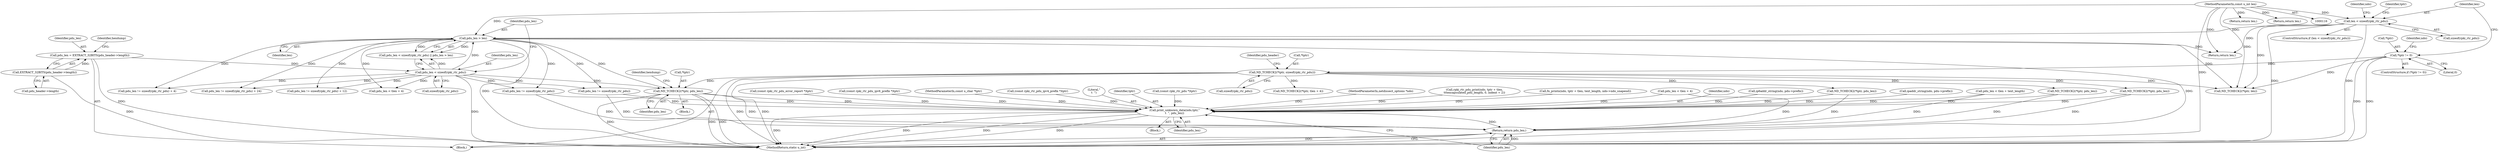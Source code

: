 digraph "0_tcpdump_83c64fce3a5226b080e535f5131a8a318f30e79b@pointer" {
"1000563" [label="(Call,ND_TCHECK2(*tptr, pdu_len))"];
"1000161" [label="(Call,ND_TCHECK2(*tptr, sizeof(rpki_rtr_pdu)))"];
"1000131" [label="(Call,*tptr != 0)"];
"1000207" [label="(Call,pdu_len < sizeof(rpki_rtr_pdu))"];
"1000176" [label="(Call,pdu_len = EXTRACT_32BITS(pdu_header->length))"];
"1000178" [label="(Call,EXTRACT_32BITS(pdu_header->length))"];
"1000211" [label="(Call,pdu_len > len)"];
"1000149" [label="(Call,len < sizeof(rpki_rtr_pdu))"];
"1000119" [label="(MethodParameterIn,const u_int len)"];
"1000583" [label="(Call,print_unknown_data(ndo,tptr,\"\n\t  \", pdu_len))"];
"1000588" [label="(Return,return pdu_len;)"];
"1000168" [label="(Call,(const rpki_rtr_pdu *)tptr)"];
"1000148" [label="(ControlStructure,if (len < sizeof(rpki_rtr_pdu)))"];
"1000138" [label="(Identifier,ndo)"];
"1000587" [label="(Identifier,pdu_len)"];
"1000217" [label="(Block,)"];
"1000589" [label="(Identifier,pdu_len)"];
"1000208" [label="(Identifier,pdu_len)"];
"1000176" [label="(Call,pdu_len = EXTRACT_32BITS(pdu_header->length))"];
"1000119" [label="(MethodParameterIn,const u_int len)"];
"1000229" [label="(Call,ND_TCHECK2(*tptr, pdu_len))"];
"1000149" [label="(Call,len < sizeof(rpki_rtr_pdu))"];
"1000163" [label="(Identifier,tptr)"];
"1000117" [label="(MethodParameterIn,netdissect_options *ndo)"];
"1000610" [label="(Return,return len;)"];
"1000122" [label="(Block,)"];
"1000496" [label="(Call,rpki_rtr_pdu_print(ndo, tptr + tlen,\n\t\t\tencapsulated_pdu_length, 0, indent + 2))"];
"1000179" [label="(Call,pdu_header->length)"];
"1000211" [label="(Call,pdu_len > len)"];
"1000271" [label="(Call,pdu_len != sizeof(rpki_rtr_pdu))"];
"1000588" [label="(Return,return pdu_len;)"];
"1000551" [label="(Call,fn_printn(ndo, tptr + tlen, text_length, ndo->ndo_snapend))"];
"1000612" [label="(MethodReturn,static u_int)"];
"1000206" [label="(Call,pdu_len < sizeof(rpki_rtr_pdu) || pdu_len > len)"];
"1000583" [label="(Call,print_unknown_data(ndo,tptr,\"\n\t  \", pdu_len))"];
"1000584" [label="(Identifier,ndo)"];
"1000357" [label="(Call,ND_TCHECK2(*tptr, pdu_len))"];
"1000510" [label="(Call,pdu_len < tlen + 4)"];
"1000162" [label="(Call,*tptr)"];
"1000209" [label="(Call,sizeof(rpki_rtr_pdu))"];
"1000411" [label="(Call,pdu_len < tlen + 4)"];
"1000563" [label="(Call,ND_TCHECK2(*tptr, pdu_len))"];
"1000178" [label="(Call,EXTRACT_32BITS(pdu_header->length))"];
"1000377" [label="(Call,ip6addr_string(ndo, pdu->prefix))"];
"1000213" [label="(Identifier,len)"];
"1000161" [label="(Call,ND_TCHECK2(*tptr, sizeof(rpki_rtr_pdu)))"];
"1000324" [label="(Call,ipaddr_string(ndo, pdu->prefix))"];
"1000151" [label="(Call,sizeof(rpki_rtr_pdu))"];
"1000535" [label="(Call,pdu_len < tlen + text_length)"];
"1000177" [label="(Identifier,pdu_len)"];
"1000131" [label="(Call,*tptr != 0)"];
"1000568" [label="(Identifier,hexdump)"];
"1000566" [label="(Identifier,pdu_len)"];
"1000425" [label="(Call,(const rpki_rtr_pdu_error_report *)tptr)"];
"1000150" [label="(Identifier,len)"];
"1000363" [label="(Call,(const rpki_rtr_pdu_ipv6_prefix *)tptr)"];
"1000164" [label="(Call,sizeof(rpki_rtr_pdu))"];
"1000132" [label="(Call,*tptr)"];
"1000212" [label="(Identifier,pdu_len)"];
"1000207" [label="(Call,pdu_len < sizeof(rpki_rtr_pdu))"];
"1000597" [label="(Call,ND_TCHECK2(*tptr, len))"];
"1000222" [label="(Call,pdu_len != sizeof(rpki_rtr_pdu) + 4)"];
"1000118" [label="(MethodParameterIn,const u_char *tptr)"];
"1000146" [label="(Return,return len;)"];
"1000564" [label="(Call,*tptr)"];
"1000310" [label="(Call,(const rpki_rtr_pdu_ipv4_prefix *)tptr)"];
"1000156" [label="(Identifier,ndo)"];
"1000586" [label="(Literal,\"\n\t  \")"];
"1000304" [label="(Call,ND_TCHECK2(*tptr, pdu_len))"];
"1000350" [label="(Call,pdu_len != sizeof(rpki_rtr_pdu) + 24)"];
"1000585" [label="(Identifier,tptr)"];
"1000263" [label="(Call,pdu_len != sizeof(rpki_rtr_pdu))"];
"1000130" [label="(ControlStructure,if (*tptr != 0))"];
"1000297" [label="(Call,pdu_len != sizeof(rpki_rtr_pdu) + 12)"];
"1000167" [label="(Identifier,pdu_header)"];
"1000417" [label="(Call,ND_TCHECK2(*tptr, tlen + 4))"];
"1000134" [label="(Literal,0)"];
"1000183" [label="(Identifier,hexdump)"];
"1000601" [label="(Return,return len;)"];
"1000582" [label="(Block,)"];
"1000563" -> "1000217"  [label="AST: "];
"1000563" -> "1000566"  [label="CFG: "];
"1000564" -> "1000563"  [label="AST: "];
"1000566" -> "1000563"  [label="AST: "];
"1000568" -> "1000563"  [label="CFG: "];
"1000563" -> "1000612"  [label="DDG: "];
"1000563" -> "1000612"  [label="DDG: "];
"1000563" -> "1000612"  [label="DDG: "];
"1000161" -> "1000563"  [label="DDG: "];
"1000207" -> "1000563"  [label="DDG: "];
"1000211" -> "1000563"  [label="DDG: "];
"1000563" -> "1000583"  [label="DDG: "];
"1000563" -> "1000588"  [label="DDG: "];
"1000161" -> "1000122"  [label="AST: "];
"1000161" -> "1000164"  [label="CFG: "];
"1000162" -> "1000161"  [label="AST: "];
"1000164" -> "1000161"  [label="AST: "];
"1000167" -> "1000161"  [label="CFG: "];
"1000161" -> "1000612"  [label="DDG: "];
"1000161" -> "1000612"  [label="DDG: "];
"1000131" -> "1000161"  [label="DDG: "];
"1000161" -> "1000229"  [label="DDG: "];
"1000161" -> "1000304"  [label="DDG: "];
"1000161" -> "1000357"  [label="DDG: "];
"1000161" -> "1000417"  [label="DDG: "];
"1000161" -> "1000597"  [label="DDG: "];
"1000131" -> "1000130"  [label="AST: "];
"1000131" -> "1000134"  [label="CFG: "];
"1000132" -> "1000131"  [label="AST: "];
"1000134" -> "1000131"  [label="AST: "];
"1000138" -> "1000131"  [label="CFG: "];
"1000150" -> "1000131"  [label="CFG: "];
"1000131" -> "1000612"  [label="DDG: "];
"1000131" -> "1000612"  [label="DDG: "];
"1000131" -> "1000597"  [label="DDG: "];
"1000207" -> "1000206"  [label="AST: "];
"1000207" -> "1000209"  [label="CFG: "];
"1000208" -> "1000207"  [label="AST: "];
"1000209" -> "1000207"  [label="AST: "];
"1000212" -> "1000207"  [label="CFG: "];
"1000206" -> "1000207"  [label="CFG: "];
"1000207" -> "1000612"  [label="DDG: "];
"1000207" -> "1000206"  [label="DDG: "];
"1000176" -> "1000207"  [label="DDG: "];
"1000207" -> "1000211"  [label="DDG: "];
"1000207" -> "1000222"  [label="DDG: "];
"1000207" -> "1000263"  [label="DDG: "];
"1000207" -> "1000271"  [label="DDG: "];
"1000207" -> "1000297"  [label="DDG: "];
"1000207" -> "1000350"  [label="DDG: "];
"1000207" -> "1000411"  [label="DDG: "];
"1000176" -> "1000122"  [label="AST: "];
"1000176" -> "1000178"  [label="CFG: "];
"1000177" -> "1000176"  [label="AST: "];
"1000178" -> "1000176"  [label="AST: "];
"1000183" -> "1000176"  [label="CFG: "];
"1000176" -> "1000612"  [label="DDG: "];
"1000178" -> "1000176"  [label="DDG: "];
"1000178" -> "1000179"  [label="CFG: "];
"1000179" -> "1000178"  [label="AST: "];
"1000178" -> "1000612"  [label="DDG: "];
"1000211" -> "1000206"  [label="AST: "];
"1000211" -> "1000213"  [label="CFG: "];
"1000212" -> "1000211"  [label="AST: "];
"1000213" -> "1000211"  [label="AST: "];
"1000206" -> "1000211"  [label="CFG: "];
"1000211" -> "1000612"  [label="DDG: "];
"1000211" -> "1000612"  [label="DDG: "];
"1000211" -> "1000206"  [label="DDG: "];
"1000211" -> "1000206"  [label="DDG: "];
"1000149" -> "1000211"  [label="DDG: "];
"1000119" -> "1000211"  [label="DDG: "];
"1000211" -> "1000222"  [label="DDG: "];
"1000211" -> "1000263"  [label="DDG: "];
"1000211" -> "1000271"  [label="DDG: "];
"1000211" -> "1000297"  [label="DDG: "];
"1000211" -> "1000350"  [label="DDG: "];
"1000211" -> "1000411"  [label="DDG: "];
"1000211" -> "1000597"  [label="DDG: "];
"1000211" -> "1000610"  [label="DDG: "];
"1000149" -> "1000148"  [label="AST: "];
"1000149" -> "1000151"  [label="CFG: "];
"1000150" -> "1000149"  [label="AST: "];
"1000151" -> "1000149"  [label="AST: "];
"1000156" -> "1000149"  [label="CFG: "];
"1000163" -> "1000149"  [label="CFG: "];
"1000149" -> "1000612"  [label="DDG: "];
"1000149" -> "1000612"  [label="DDG: "];
"1000119" -> "1000149"  [label="DDG: "];
"1000149" -> "1000597"  [label="DDG: "];
"1000149" -> "1000610"  [label="DDG: "];
"1000119" -> "1000116"  [label="AST: "];
"1000119" -> "1000612"  [label="DDG: "];
"1000119" -> "1000146"  [label="DDG: "];
"1000119" -> "1000597"  [label="DDG: "];
"1000119" -> "1000601"  [label="DDG: "];
"1000119" -> "1000610"  [label="DDG: "];
"1000583" -> "1000582"  [label="AST: "];
"1000583" -> "1000587"  [label="CFG: "];
"1000584" -> "1000583"  [label="AST: "];
"1000585" -> "1000583"  [label="AST: "];
"1000586" -> "1000583"  [label="AST: "];
"1000587" -> "1000583"  [label="AST: "];
"1000589" -> "1000583"  [label="CFG: "];
"1000583" -> "1000612"  [label="DDG: "];
"1000583" -> "1000612"  [label="DDG: "];
"1000583" -> "1000612"  [label="DDG: "];
"1000583" -> "1000612"  [label="DDG: "];
"1000496" -> "1000583"  [label="DDG: "];
"1000377" -> "1000583"  [label="DDG: "];
"1000324" -> "1000583"  [label="DDG: "];
"1000551" -> "1000583"  [label="DDG: "];
"1000117" -> "1000583"  [label="DDG: "];
"1000363" -> "1000583"  [label="DDG: "];
"1000310" -> "1000583"  [label="DDG: "];
"1000168" -> "1000583"  [label="DDG: "];
"1000118" -> "1000583"  [label="DDG: "];
"1000425" -> "1000583"  [label="DDG: "];
"1000535" -> "1000583"  [label="DDG: "];
"1000263" -> "1000583"  [label="DDG: "];
"1000271" -> "1000583"  [label="DDG: "];
"1000304" -> "1000583"  [label="DDG: "];
"1000510" -> "1000583"  [label="DDG: "];
"1000357" -> "1000583"  [label="DDG: "];
"1000229" -> "1000583"  [label="DDG: "];
"1000583" -> "1000588"  [label="DDG: "];
"1000588" -> "1000122"  [label="AST: "];
"1000588" -> "1000589"  [label="CFG: "];
"1000589" -> "1000588"  [label="AST: "];
"1000612" -> "1000588"  [label="CFG: "];
"1000588" -> "1000612"  [label="DDG: "];
"1000589" -> "1000588"  [label="DDG: "];
"1000535" -> "1000588"  [label="DDG: "];
"1000271" -> "1000588"  [label="DDG: "];
"1000304" -> "1000588"  [label="DDG: "];
"1000510" -> "1000588"  [label="DDG: "];
"1000263" -> "1000588"  [label="DDG: "];
"1000357" -> "1000588"  [label="DDG: "];
"1000229" -> "1000588"  [label="DDG: "];
}
